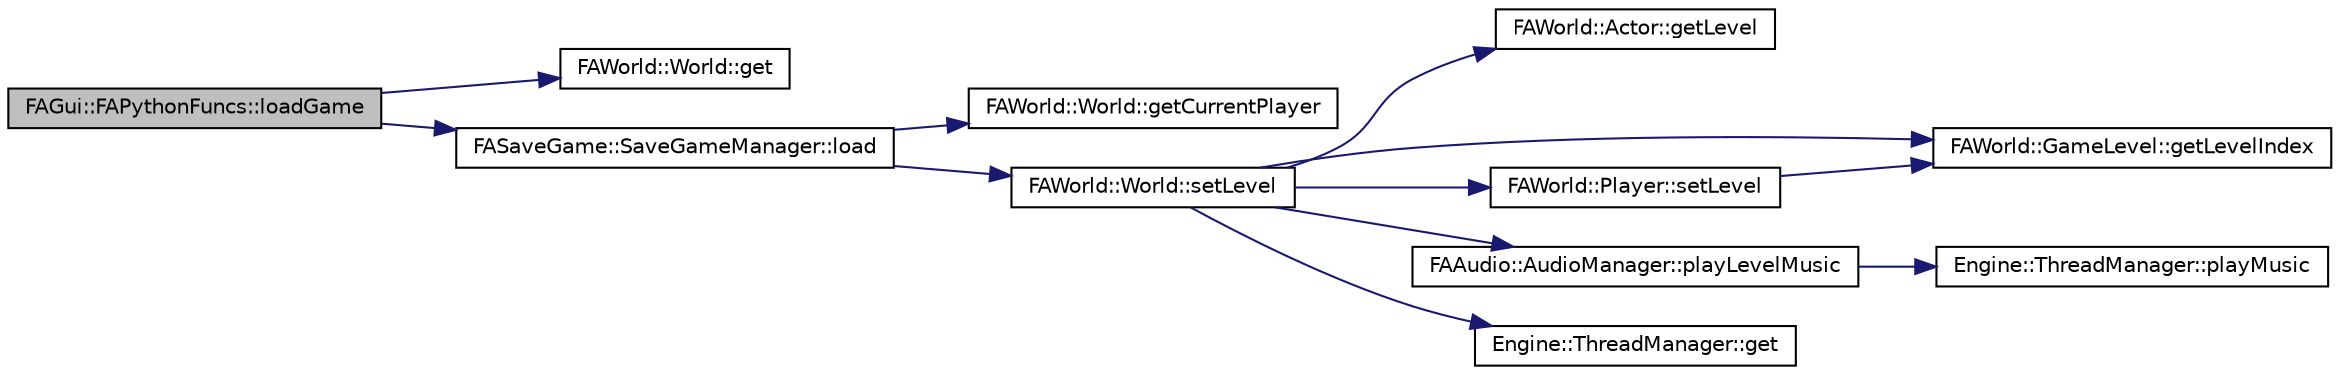 digraph G
{
  edge [fontname="Helvetica",fontsize="10",labelfontname="Helvetica",labelfontsize="10"];
  node [fontname="Helvetica",fontsize="10",shape=record];
  rankdir="LR";
  Node1 [label="FAGui::FAPythonFuncs::loadGame",height=0.2,width=0.4,color="black", fillcolor="grey75", style="filled" fontcolor="black"];
  Node1 -> Node2 [color="midnightblue",fontsize="10",style="solid",fontname="Helvetica"];
  Node2 [label="FAWorld::World::get",height=0.2,width=0.4,color="black", fillcolor="white", style="filled",URL="$class_f_a_world_1_1_world.html#aa72cae8b62329a79324bce7294236787"];
  Node1 -> Node3 [color="midnightblue",fontsize="10",style="solid",fontname="Helvetica"];
  Node3 [label="FASaveGame::SaveGameManager::load",height=0.2,width=0.4,color="black", fillcolor="white", style="filled",URL="$class_f_a_save_game_1_1_save_game_manager.html#a850dea5a0a18721bebd30e31bc47410b"];
  Node3 -> Node4 [color="midnightblue",fontsize="10",style="solid",fontname="Helvetica"];
  Node4 [label="FAWorld::World::getCurrentPlayer",height=0.2,width=0.4,color="black", fillcolor="white", style="filled",URL="$class_f_a_world_1_1_world.html#a8715034c60fe91ec17c2baf2d57c8e79"];
  Node3 -> Node5 [color="midnightblue",fontsize="10",style="solid",fontname="Helvetica"];
  Node5 [label="FAWorld::World::setLevel",height=0.2,width=0.4,color="black", fillcolor="white", style="filled",URL="$class_f_a_world_1_1_world.html#ae5fed250c5639c9975fda9e35691007b"];
  Node5 -> Node6 [color="midnightblue",fontsize="10",style="solid",fontname="Helvetica"];
  Node6 [label="FAWorld::Actor::getLevel",height=0.2,width=0.4,color="black", fillcolor="white", style="filled",URL="$class_f_a_world_1_1_actor.html#ac7f3a1a4b5b66da302e257ea3b5c0f58"];
  Node5 -> Node7 [color="midnightblue",fontsize="10",style="solid",fontname="Helvetica"];
  Node7 [label="FAWorld::GameLevel::getLevelIndex",height=0.2,width=0.4,color="black", fillcolor="white", style="filled",URL="$class_f_a_world_1_1_game_level.html#aa34b6cd6ab73af749fe3a92426b55bb8"];
  Node5 -> Node8 [color="midnightblue",fontsize="10",style="solid",fontname="Helvetica"];
  Node8 [label="FAWorld::Player::setLevel",height=0.2,width=0.4,color="black", fillcolor="white", style="filled",URL="$class_f_a_world_1_1_player.html#a0fd3d6ce622b0bd7a874c820fa442953"];
  Node8 -> Node7 [color="midnightblue",fontsize="10",style="solid",fontname="Helvetica"];
  Node5 -> Node9 [color="midnightblue",fontsize="10",style="solid",fontname="Helvetica"];
  Node9 [label="FAAudio::AudioManager::playLevelMusic",height=0.2,width=0.4,color="black", fillcolor="white", style="filled",URL="$class_f_a_audio_1_1_audio_manager.html#a0aa00bbb6d2feddb861ab0d5f2e157a9"];
  Node9 -> Node10 [color="midnightblue",fontsize="10",style="solid",fontname="Helvetica"];
  Node10 [label="Engine::ThreadManager::playMusic",height=0.2,width=0.4,color="black", fillcolor="white", style="filled",URL="$class_engine_1_1_thread_manager.html#aaa7f2f075f9237f1d684833b31c69556"];
  Node5 -> Node11 [color="midnightblue",fontsize="10",style="solid",fontname="Helvetica"];
  Node11 [label="Engine::ThreadManager::get",height=0.2,width=0.4,color="black", fillcolor="white", style="filled",URL="$class_engine_1_1_thread_manager.html#a27827da1557a748ed2bb248d50d7a1ca"];
}
